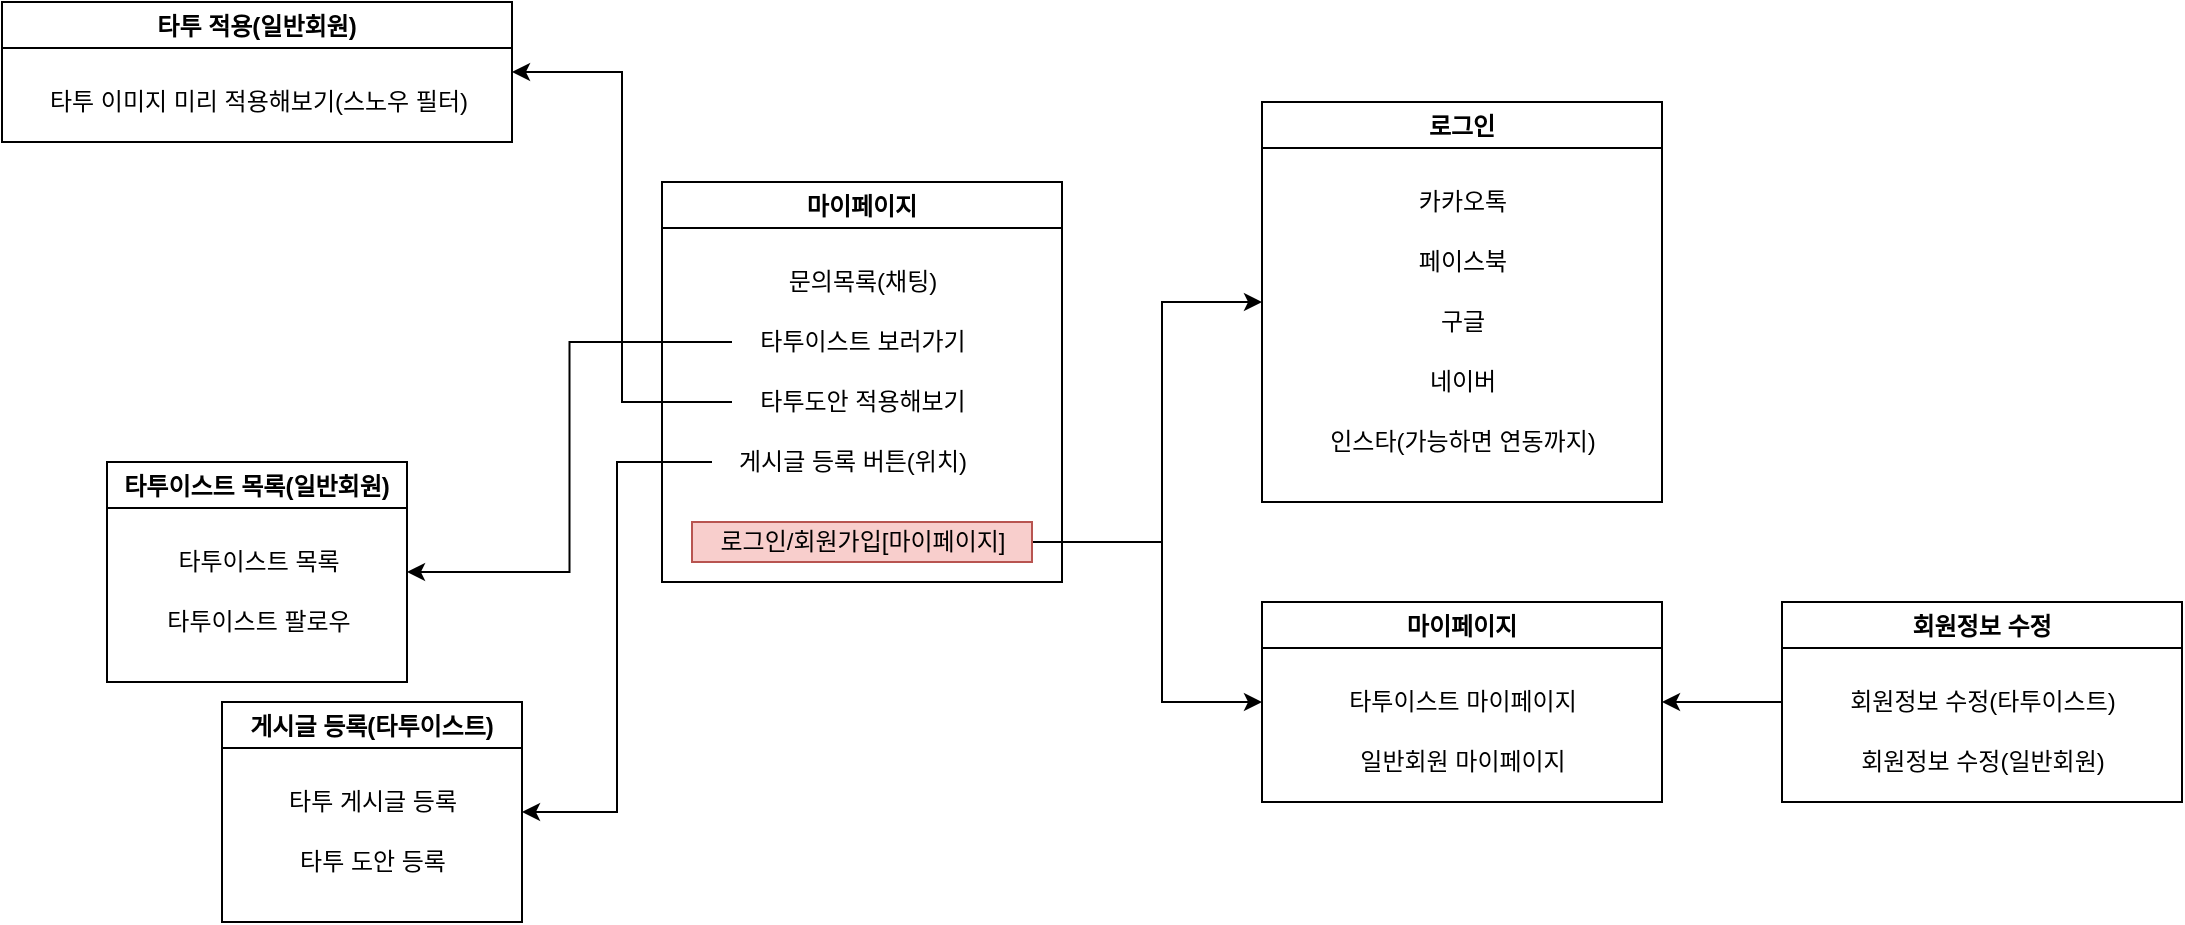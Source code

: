 <mxfile version="16.6.2" type="github"><diagram id="plekSp8g0xQLM_WGkmEq" name="Page-1"><mxGraphModel dx="3406" dy="1070" grid="1" gridSize="10" guides="1" tooltips="1" connect="1" arrows="1" fold="1" page="1" pageScale="1" pageWidth="827" pageHeight="1169" math="0" shadow="0"><root><mxCell id="0"/><mxCell id="1" parent="0"/><mxCell id="5WcO7mzDaS4tZazKzf49-28" style="edgeStyle=orthogonalEdgeStyle;rounded=0;orthogonalLoop=1;jettySize=auto;html=1;entryX=0;entryY=0.5;entryDx=0;entryDy=0;" edge="1" parent="1" source="5WcO7mzDaS4tZazKzf49-3" target="5WcO7mzDaS4tZazKzf49-21"><mxGeometry relative="1" as="geometry"><Array as="points"><mxPoint x="-410" y="310"/><mxPoint x="-410" y="390"/></Array></mxGeometry></mxCell><mxCell id="5WcO7mzDaS4tZazKzf49-29" style="edgeStyle=orthogonalEdgeStyle;rounded=0;orthogonalLoop=1;jettySize=auto;html=1;entryX=0;entryY=0.5;entryDx=0;entryDy=0;exitX=0.994;exitY=0.355;exitDx=0;exitDy=0;exitPerimeter=0;" edge="1" parent="1" source="5WcO7mzDaS4tZazKzf49-12" target="5WcO7mzDaS4tZazKzf49-14"><mxGeometry relative="1" as="geometry"><mxPoint x="-470" y="310" as="sourcePoint"/><Array as="points"><mxPoint x="-476" y="310"/><mxPoint x="-410" y="310"/><mxPoint x="-410" y="190"/></Array></mxGeometry></mxCell><mxCell id="5WcO7mzDaS4tZazKzf49-3" value="마이페이지" style="swimlane;" vertex="1" parent="1"><mxGeometry x="-660" y="130" width="200" height="200" as="geometry"/></mxCell><mxCell id="5WcO7mzDaS4tZazKzf49-9" value="문의목록(채팅)" style="text;html=1;align=center;verticalAlign=middle;resizable=0;points=[];autosize=1;strokeColor=none;fillColor=none;" vertex="1" parent="5WcO7mzDaS4tZazKzf49-3"><mxGeometry x="50" y="40" width="100" height="20" as="geometry"/></mxCell><mxCell id="5WcO7mzDaS4tZazKzf49-10" value="타투이스트 보러가기" style="text;html=1;align=center;verticalAlign=middle;resizable=0;points=[];autosize=1;strokeColor=none;fillColor=none;" vertex="1" parent="5WcO7mzDaS4tZazKzf49-3"><mxGeometry x="35" y="70" width="130" height="20" as="geometry"/></mxCell><mxCell id="5WcO7mzDaS4tZazKzf49-11" value="타투도안 적용해보기" style="text;html=1;align=center;verticalAlign=middle;resizable=0;points=[];autosize=1;strokeColor=none;fillColor=none;" vertex="1" parent="5WcO7mzDaS4tZazKzf49-3"><mxGeometry x="35" y="100" width="130" height="20" as="geometry"/></mxCell><mxCell id="5WcO7mzDaS4tZazKzf49-12" value="로그인/회원가입[마이페이지]" style="text;html=1;align=center;verticalAlign=middle;resizable=0;points=[];autosize=1;strokeColor=#b85450;fillColor=#f8cecc;" vertex="1" parent="5WcO7mzDaS4tZazKzf49-3"><mxGeometry x="15" y="170" width="170" height="20" as="geometry"/></mxCell><mxCell id="5WcO7mzDaS4tZazKzf49-34" value="게시글 등록 버튼(위치)" style="text;html=1;align=center;verticalAlign=middle;resizable=0;points=[];autosize=1;strokeColor=none;fillColor=none;" vertex="1" parent="5WcO7mzDaS4tZazKzf49-3"><mxGeometry x="25" y="130" width="140" height="20" as="geometry"/></mxCell><mxCell id="5WcO7mzDaS4tZazKzf49-14" value="로그인" style="swimlane;" vertex="1" parent="1"><mxGeometry x="-360" y="90" width="200" height="200" as="geometry"/></mxCell><mxCell id="5WcO7mzDaS4tZazKzf49-19" value="인스타(가능하면 연동까지)" style="text;html=1;align=center;verticalAlign=middle;resizable=0;points=[];autosize=1;strokeColor=none;fillColor=none;" vertex="1" parent="5WcO7mzDaS4tZazKzf49-14"><mxGeometry x="20" y="160" width="160" height="20" as="geometry"/></mxCell><mxCell id="5WcO7mzDaS4tZazKzf49-18" value="네이버" style="text;html=1;align=center;verticalAlign=middle;resizable=0;points=[];autosize=1;strokeColor=none;fillColor=none;" vertex="1" parent="5WcO7mzDaS4tZazKzf49-14"><mxGeometry x="75" y="130" width="50" height="20" as="geometry"/></mxCell><mxCell id="5WcO7mzDaS4tZazKzf49-17" value="구글" style="text;html=1;align=center;verticalAlign=middle;resizable=0;points=[];autosize=1;strokeColor=none;fillColor=none;" vertex="1" parent="5WcO7mzDaS4tZazKzf49-14"><mxGeometry x="80" y="100" width="40" height="20" as="geometry"/></mxCell><mxCell id="5WcO7mzDaS4tZazKzf49-15" value="카카오톡" style="text;html=1;align=center;verticalAlign=middle;resizable=0;points=[];autosize=1;strokeColor=none;fillColor=none;" vertex="1" parent="5WcO7mzDaS4tZazKzf49-14"><mxGeometry x="70" y="40" width="60" height="20" as="geometry"/></mxCell><mxCell id="5WcO7mzDaS4tZazKzf49-16" value="페이스북" style="text;html=1;align=center;verticalAlign=middle;resizable=0;points=[];autosize=1;strokeColor=none;fillColor=none;" vertex="1" parent="5WcO7mzDaS4tZazKzf49-14"><mxGeometry x="70" y="70" width="60" height="20" as="geometry"/></mxCell><mxCell id="5WcO7mzDaS4tZazKzf49-21" value="마이페이지" style="swimlane;" vertex="1" parent="1"><mxGeometry x="-360" y="340" width="200" height="100" as="geometry"/></mxCell><mxCell id="5WcO7mzDaS4tZazKzf49-25" value="타투이스트 마이페이지" style="text;html=1;align=center;verticalAlign=middle;resizable=0;points=[];autosize=1;strokeColor=none;fillColor=none;" vertex="1" parent="5WcO7mzDaS4tZazKzf49-21"><mxGeometry x="30" y="40" width="140" height="20" as="geometry"/></mxCell><mxCell id="5WcO7mzDaS4tZazKzf49-26" value="일반회원 마이페이지" style="text;html=1;align=center;verticalAlign=middle;resizable=0;points=[];autosize=1;strokeColor=none;fillColor=none;" vertex="1" parent="5WcO7mzDaS4tZazKzf49-21"><mxGeometry x="35" y="70" width="130" height="20" as="geometry"/></mxCell><mxCell id="5WcO7mzDaS4tZazKzf49-53" style="edgeStyle=orthogonalEdgeStyle;rounded=0;orthogonalLoop=1;jettySize=auto;html=1;entryX=1;entryY=0.5;entryDx=0;entryDy=0;" edge="1" parent="1" source="5WcO7mzDaS4tZazKzf49-30" target="5WcO7mzDaS4tZazKzf49-21"><mxGeometry relative="1" as="geometry"/></mxCell><mxCell id="5WcO7mzDaS4tZazKzf49-30" value="회원정보 수정" style="swimlane;" vertex="1" parent="1"><mxGeometry x="-100" y="340" width="200" height="100" as="geometry"/></mxCell><mxCell id="5WcO7mzDaS4tZazKzf49-31" value="회원정보 수정(타투이스트)" style="text;html=1;align=center;verticalAlign=middle;resizable=0;points=[];autosize=1;strokeColor=none;fillColor=none;" vertex="1" parent="5WcO7mzDaS4tZazKzf49-30"><mxGeometry x="20" y="40" width="160" height="20" as="geometry"/></mxCell><mxCell id="5WcO7mzDaS4tZazKzf49-32" value="회원정보 수정(일반회원)" style="text;html=1;align=center;verticalAlign=middle;resizable=0;points=[];autosize=1;strokeColor=none;fillColor=none;" vertex="1" parent="5WcO7mzDaS4tZazKzf49-30"><mxGeometry x="25" y="70" width="150" height="20" as="geometry"/></mxCell><mxCell id="5WcO7mzDaS4tZazKzf49-36" style="edgeStyle=orthogonalEdgeStyle;rounded=0;orthogonalLoop=1;jettySize=auto;html=1;entryX=1;entryY=0.5;entryDx=0;entryDy=0;" edge="1" parent="1" source="5WcO7mzDaS4tZazKzf49-34" target="5WcO7mzDaS4tZazKzf49-37"><mxGeometry relative="1" as="geometry"><mxPoint x="-750" y="280" as="targetPoint"/></mxGeometry></mxCell><mxCell id="5WcO7mzDaS4tZazKzf49-37" value="게시글 등록(타투이스트)" style="swimlane;" vertex="1" parent="1"><mxGeometry x="-880" y="390" width="150" height="110" as="geometry"/></mxCell><mxCell id="5WcO7mzDaS4tZazKzf49-40" value="타투 도안 등록" style="text;html=1;align=center;verticalAlign=middle;resizable=0;points=[];autosize=1;strokeColor=none;fillColor=none;" vertex="1" parent="5WcO7mzDaS4tZazKzf49-37"><mxGeometry x="30" y="70" width="90" height="20" as="geometry"/></mxCell><mxCell id="5WcO7mzDaS4tZazKzf49-39" value="타투 게시글 등록" style="text;html=1;align=center;verticalAlign=middle;resizable=0;points=[];autosize=1;strokeColor=none;fillColor=none;" vertex="1" parent="5WcO7mzDaS4tZazKzf49-37"><mxGeometry x="20" y="40" width="110" height="20" as="geometry"/></mxCell><mxCell id="5WcO7mzDaS4tZazKzf49-41" value="타투 적용(일반회원)" style="swimlane;" vertex="1" parent="1"><mxGeometry x="-990" y="40" width="255" height="70" as="geometry"/></mxCell><mxCell id="5WcO7mzDaS4tZazKzf49-43" value="타투 이미지 미리 적용해보기(스노우 필터)" style="text;html=1;align=center;verticalAlign=middle;resizable=0;points=[];autosize=1;strokeColor=none;fillColor=none;" vertex="1" parent="5WcO7mzDaS4tZazKzf49-41"><mxGeometry x="7.5" y="40" width="240" height="20" as="geometry"/></mxCell><mxCell id="5WcO7mzDaS4tZazKzf49-44" style="edgeStyle=orthogonalEdgeStyle;rounded=0;orthogonalLoop=1;jettySize=auto;html=1;entryX=1;entryY=0.5;entryDx=0;entryDy=0;" edge="1" parent="1" source="5WcO7mzDaS4tZazKzf49-11" target="5WcO7mzDaS4tZazKzf49-41"><mxGeometry relative="1" as="geometry"/></mxCell><mxCell id="5WcO7mzDaS4tZazKzf49-46" value="타투이스트 목록(일반회원)" style="swimlane;" vertex="1" parent="1"><mxGeometry x="-937.5" y="270" width="150" height="110" as="geometry"/></mxCell><mxCell id="5WcO7mzDaS4tZazKzf49-48" value="타투이스트 팔로우" style="text;html=1;align=center;verticalAlign=middle;resizable=0;points=[];autosize=1;strokeColor=none;fillColor=none;" vertex="1" parent="5WcO7mzDaS4tZazKzf49-46"><mxGeometry x="20" y="70" width="110" height="20" as="geometry"/></mxCell><mxCell id="5WcO7mzDaS4tZazKzf49-47" value="타투이스트 목록" style="text;html=1;align=center;verticalAlign=middle;resizable=0;points=[];autosize=1;strokeColor=none;fillColor=none;" vertex="1" parent="5WcO7mzDaS4tZazKzf49-46"><mxGeometry x="25" y="40" width="100" height="20" as="geometry"/></mxCell><mxCell id="5WcO7mzDaS4tZazKzf49-52" style="edgeStyle=orthogonalEdgeStyle;rounded=0;orthogonalLoop=1;jettySize=auto;html=1;entryX=1;entryY=0.5;entryDx=0;entryDy=0;" edge="1" parent="1" source="5WcO7mzDaS4tZazKzf49-10" target="5WcO7mzDaS4tZazKzf49-46"><mxGeometry relative="1" as="geometry"/></mxCell></root></mxGraphModel></diagram></mxfile>